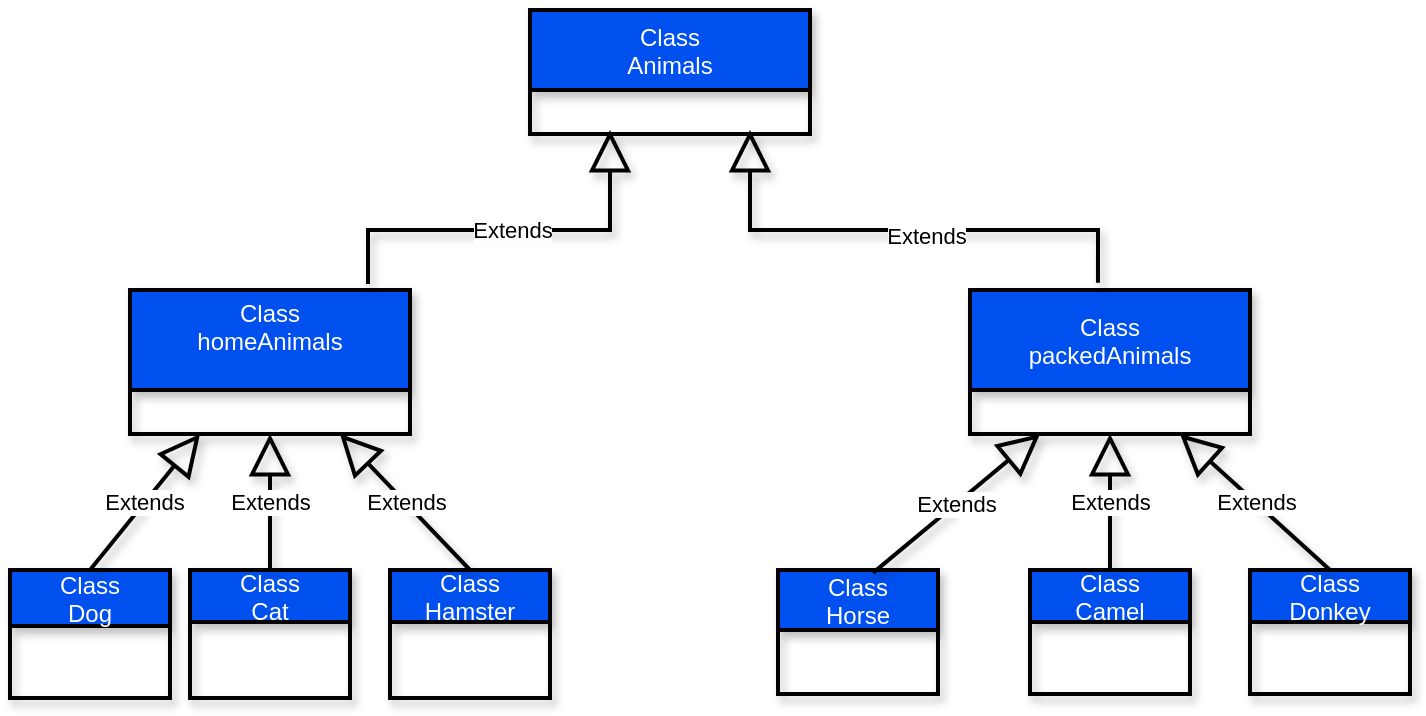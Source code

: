 <mxfile version="20.5.3" type="embed"><diagram id="dT4_UAJD9KKSV2xhyDcy" name="Страница 1"><mxGraphModel dx="2572" dy="2563" grid="1" gridSize="10" guides="1" tooltips="1" connect="1" arrows="1" fold="1" page="0" pageScale="1" pageWidth="827" pageHeight="1169" math="0" shadow="0"><root><mxCell id="0"/><mxCell id="1" parent="0"/><mxCell id="2" value="Class &#10;Animals" style="swimlane;fontStyle=0;childLayout=stackLayout;horizontal=1;startSize=40;fillColor=#0050ef;horizontalStack=0;resizeParent=1;resizeParentMax=0;resizeLast=0;collapsible=1;marginBottom=0;fontColor=#ffffff;strokeColor=default;swimlaneLine=1;sketch=0;shadow=1;strokeWidth=2;" vertex="1" parent="1"><mxGeometry x="-1190" y="-1840" width="140" height="62" as="geometry"><mxRectangle x="290" y="50" width="78" height="41" as="alternateBounds"/></mxGeometry></mxCell><mxCell id="3" value="Class &#10;homeAnimals&#10;" style="swimlane;fontStyle=0;childLayout=stackLayout;horizontal=1;startSize=50;fillColor=#0050ef;horizontalStack=0;resizeParent=1;resizeParentMax=0;resizeLast=0;collapsible=1;marginBottom=0;fontColor=#ffffff;strokeColor=default;swimlaneLine=1;sketch=0;shadow=1;strokeWidth=2;" vertex="1" parent="1"><mxGeometry x="-1390" y="-1700" width="140" height="72" as="geometry"/></mxCell><mxCell id="4" value="Class&#10;packedAnimals" style="swimlane;fontStyle=0;childLayout=stackLayout;horizontal=1;startSize=50;fillColor=#0050ef;horizontalStack=0;resizeParent=1;resizeParentMax=0;resizeLast=0;collapsible=1;marginBottom=0;fontColor=#ffffff;strokeColor=default;swimlaneLine=1;sketch=0;shadow=1;strokeWidth=2;" vertex="1" parent="1"><mxGeometry x="-970" y="-1700" width="140" height="72" as="geometry"/></mxCell><mxCell id="5" value="Extends" style="endArrow=block;endSize=16;endFill=0;html=1;rounded=0;exitX=0.85;exitY=-0.042;exitDx=0;exitDy=0;exitPerimeter=0;fillColor=#0050ef;strokeColor=default;swimlaneLine=1;sketch=0;shadow=1;strokeWidth=2;" edge="1" parent="1" source="3"><mxGeometry width="160" relative="1" as="geometry"><mxPoint x="-1150" y="-1530" as="sourcePoint"/><mxPoint x="-1150" y="-1780" as="targetPoint"/><Array as="points"><mxPoint x="-1271" y="-1730"/><mxPoint x="-1150" y="-1730"/></Array></mxGeometry></mxCell><mxCell id="6" value="Extends" style="endArrow=block;endSize=16;endFill=0;html=1;rounded=0;exitX=0.457;exitY=-0.05;exitDx=0;exitDy=0;exitPerimeter=0;fillColor=#0050ef;strokeColor=default;swimlaneLine=1;sketch=0;shadow=1;strokeWidth=2;" edge="1" parent="1" source="4"><mxGeometry x="-0.104" y="3" width="160" relative="1" as="geometry"><mxPoint x="-880" y="-1770" as="sourcePoint"/><mxPoint x="-1080" y="-1780" as="targetPoint"/><Array as="points"><mxPoint x="-906" y="-1730"/><mxPoint x="-1080" y="-1730"/></Array><mxPoint as="offset"/></mxGeometry></mxCell><mxCell id="7" value="Class&#10; Dog" style="swimlane;fontStyle=0;childLayout=stackLayout;horizontal=1;startSize=28;fillColor=#0050ef;horizontalStack=0;resizeParent=1;resizeParentMax=0;resizeLast=0;collapsible=1;marginBottom=0;fontColor=#ffffff;strokeColor=default;swimlaneLine=1;sketch=0;shadow=1;strokeWidth=2;" vertex="1" parent="1"><mxGeometry x="-1450" y="-1560" width="80" height="64" as="geometry"/></mxCell><mxCell id="8" value="Class&#10; Cat" style="swimlane;fontStyle=0;childLayout=stackLayout;horizontal=1;startSize=26;fillColor=#0050ef;horizontalStack=0;resizeParent=1;resizeParentMax=0;resizeLast=0;collapsible=1;marginBottom=0;fontColor=#ffffff;strokeColor=default;swimlaneLine=1;sketch=0;shadow=1;strokeWidth=2;" vertex="1" parent="1"><mxGeometry x="-1360" y="-1560" width="80" height="64" as="geometry"/></mxCell><mxCell id="9" value="Class&#10; Hamster" style="swimlane;fontStyle=0;childLayout=stackLayout;horizontal=1;startSize=26;fillColor=#0050ef;horizontalStack=0;resizeParent=1;resizeParentMax=0;resizeLast=0;collapsible=1;marginBottom=0;fontColor=#ffffff;strokeColor=default;swimlaneLine=1;sketch=0;shadow=1;strokeWidth=2;" vertex="1" parent="1"><mxGeometry x="-1260" y="-1560" width="80" height="64" as="geometry"/></mxCell><mxCell id="10" value="Extends" style="endArrow=block;endSize=16;endFill=0;html=1;rounded=0;entryX=0.75;entryY=1;entryDx=0;entryDy=0;fillColor=#0050ef;strokeColor=default;swimlaneLine=1;sketch=0;shadow=1;strokeWidth=2;" edge="1" parent="9" target="3"><mxGeometry width="160" relative="1" as="geometry"><mxPoint x="40" as="sourcePoint"/><mxPoint x="200" as="targetPoint"/></mxGeometry></mxCell><mxCell id="11" value="Class&#10; Camel" style="swimlane;fontStyle=0;childLayout=stackLayout;horizontal=1;startSize=26;fillColor=#0050ef;horizontalStack=0;resizeParent=1;resizeParentMax=0;resizeLast=0;collapsible=1;marginBottom=0;fontColor=#ffffff;strokeColor=default;swimlaneLine=1;sketch=0;shadow=1;strokeWidth=2;" vertex="1" parent="1"><mxGeometry x="-940" y="-1560" width="80" height="62" as="geometry"/></mxCell><mxCell id="12" value="Class&#10; Donkey" style="swimlane;fontStyle=0;childLayout=stackLayout;horizontal=1;startSize=26;fillColor=#0050ef;horizontalStack=0;resizeParent=1;resizeParentMax=0;resizeLast=0;collapsible=1;marginBottom=0;fontColor=#ffffff;strokeColor=default;swimlaneLine=1;sketch=0;shadow=1;strokeWidth=2;" vertex="1" parent="1"><mxGeometry x="-830" y="-1560" width="80" height="62" as="geometry"/></mxCell><mxCell id="13" value="Class&#10; Horse" style="swimlane;fontStyle=0;childLayout=stackLayout;horizontal=1;startSize=30;fillColor=#0050ef;horizontalStack=0;resizeParent=1;resizeParentMax=0;resizeLast=0;collapsible=1;marginBottom=0;fontColor=#ffffff;strokeColor=default;swimlaneLine=1;sketch=0;shadow=1;strokeWidth=2;" vertex="1" parent="1"><mxGeometry x="-1066" y="-1560" width="80" height="62" as="geometry"/></mxCell><mxCell id="14" value="Extends" style="endArrow=block;endSize=16;endFill=0;html=1;rounded=0;exitX=0.5;exitY=0;exitDx=0;exitDy=0;entryX=0.25;entryY=1;entryDx=0;entryDy=0;fillColor=#0050ef;strokeColor=default;swimlaneLine=1;sketch=0;shadow=1;strokeWidth=2;" edge="1" parent="1" source="7" target="3"><mxGeometry width="160" relative="1" as="geometry"><mxPoint x="-1150" y="-1530" as="sourcePoint"/><mxPoint x="-990" y="-1530" as="targetPoint"/></mxGeometry></mxCell><mxCell id="15" value="Extends" style="endArrow=block;endSize=16;endFill=0;html=1;rounded=0;exitX=0.594;exitY=0.023;exitDx=0;exitDy=0;exitPerimeter=0;entryX=0.25;entryY=1;entryDx=0;entryDy=0;fillColor=#0050ef;strokeColor=default;swimlaneLine=1;sketch=0;shadow=1;strokeWidth=2;" edge="1" parent="1" source="13" target="4"><mxGeometry width="160" relative="1" as="geometry"><mxPoint x="-1150" y="-1530" as="sourcePoint"/><mxPoint x="-990" y="-1530" as="targetPoint"/></mxGeometry></mxCell><mxCell id="16" value="Extends" style="endArrow=block;endSize=16;endFill=0;html=1;rounded=0;exitX=0.5;exitY=0;exitDx=0;exitDy=0;entryX=0.5;entryY=1;entryDx=0;entryDy=0;fillColor=#0050ef;strokeColor=default;swimlaneLine=1;sketch=0;shadow=1;strokeWidth=2;" edge="1" parent="1" source="8" target="3"><mxGeometry width="160" relative="1" as="geometry"><mxPoint x="-1150" y="-1530" as="sourcePoint"/><mxPoint x="-990" y="-1530" as="targetPoint"/></mxGeometry></mxCell><mxCell id="17" value="Extends" style="endArrow=block;endSize=16;endFill=0;html=1;rounded=0;exitX=0.5;exitY=0;exitDx=0;exitDy=0;entryX=0.75;entryY=1;entryDx=0;entryDy=0;fillColor=#0050ef;strokeColor=default;swimlaneLine=1;sketch=0;shadow=1;strokeWidth=2;" edge="1" parent="1" source="12" target="4"><mxGeometry width="160" relative="1" as="geometry"><mxPoint x="-1150" y="-1530" as="sourcePoint"/><mxPoint x="-990" y="-1530" as="targetPoint"/></mxGeometry></mxCell><mxCell id="18" value="Extends" style="endArrow=block;endSize=16;endFill=0;html=1;rounded=0;exitX=0.5;exitY=0;exitDx=0;exitDy=0;entryX=0.5;entryY=1;entryDx=0;entryDy=0;fillColor=#0050ef;strokeColor=default;swimlaneLine=1;sketch=0;shadow=1;strokeWidth=2;" edge="1" parent="1" source="11" target="4"><mxGeometry width="160" relative="1" as="geometry"><mxPoint x="-1150" y="-1530" as="sourcePoint"/><mxPoint x="-990" y="-1530" as="targetPoint"/></mxGeometry></mxCell></root></mxGraphModel></diagram></mxfile>